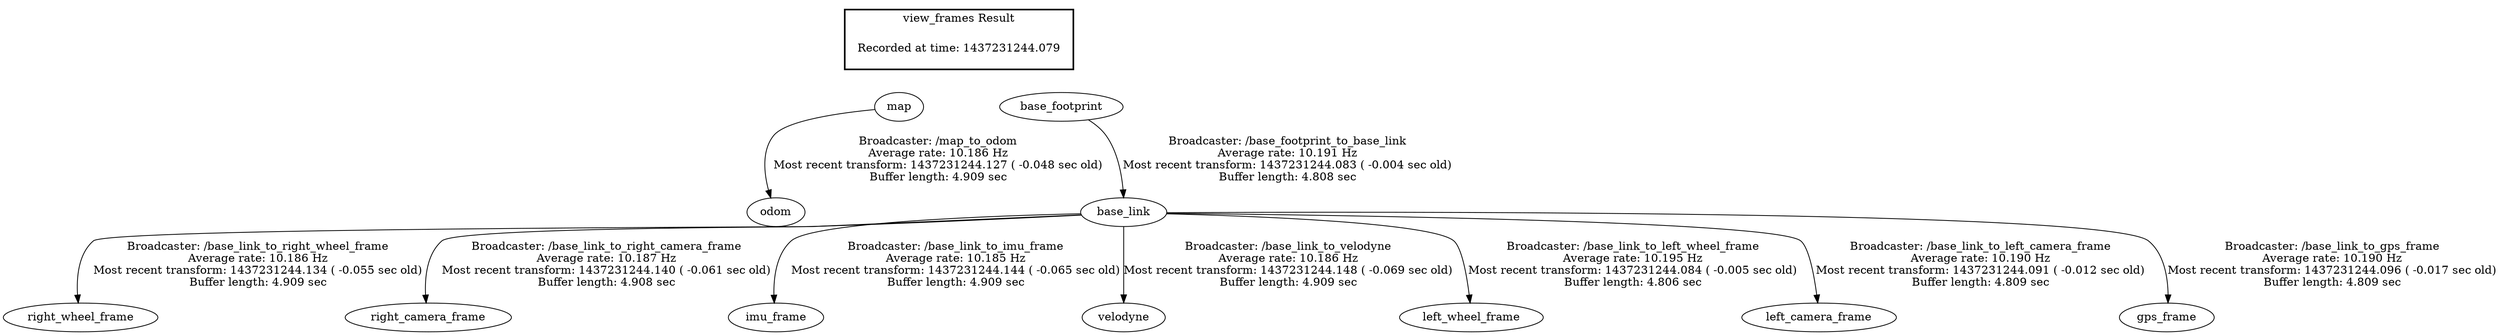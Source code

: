 digraph G {
"map" -> "odom"[label="Broadcaster: /map_to_odom\nAverage rate: 10.186 Hz\nMost recent transform: 1437231244.127 ( -0.048 sec old)\nBuffer length: 4.909 sec\n"];
"base_link" -> "right_wheel_frame"[label="Broadcaster: /base_link_to_right_wheel_frame\nAverage rate: 10.186 Hz\nMost recent transform: 1437231244.134 ( -0.055 sec old)\nBuffer length: 4.909 sec\n"];
"base_footprint" -> "base_link"[label="Broadcaster: /base_footprint_to_base_link\nAverage rate: 10.191 Hz\nMost recent transform: 1437231244.083 ( -0.004 sec old)\nBuffer length: 4.808 sec\n"];
"base_link" -> "right_camera_frame"[label="Broadcaster: /base_link_to_right_camera_frame\nAverage rate: 10.187 Hz\nMost recent transform: 1437231244.140 ( -0.061 sec old)\nBuffer length: 4.908 sec\n"];
"base_link" -> "imu_frame"[label="Broadcaster: /base_link_to_imu_frame\nAverage rate: 10.185 Hz\nMost recent transform: 1437231244.144 ( -0.065 sec old)\nBuffer length: 4.909 sec\n"];
"base_link" -> "velodyne"[label="Broadcaster: /base_link_to_velodyne\nAverage rate: 10.186 Hz\nMost recent transform: 1437231244.148 ( -0.069 sec old)\nBuffer length: 4.909 sec\n"];
"base_link" -> "left_wheel_frame"[label="Broadcaster: /base_link_to_left_wheel_frame\nAverage rate: 10.195 Hz\nMost recent transform: 1437231244.084 ( -0.005 sec old)\nBuffer length: 4.806 sec\n"];
"base_link" -> "left_camera_frame"[label="Broadcaster: /base_link_to_left_camera_frame\nAverage rate: 10.190 Hz\nMost recent transform: 1437231244.091 ( -0.012 sec old)\nBuffer length: 4.809 sec\n"];
"base_link" -> "gps_frame"[label="Broadcaster: /base_link_to_gps_frame\nAverage rate: 10.190 Hz\nMost recent transform: 1437231244.096 ( -0.017 sec old)\nBuffer length: 4.809 sec\n"];
edge [style=invis];
 subgraph cluster_legend { style=bold; color=black; label ="view_frames Result";
"Recorded at time: 1437231244.079"[ shape=plaintext ] ;
 }->"map";
edge [style=invis];
 subgraph cluster_legend { style=bold; color=black; label ="view_frames Result";
"Recorded at time: 1437231244.079"[ shape=plaintext ] ;
 }->"base_footprint";
}